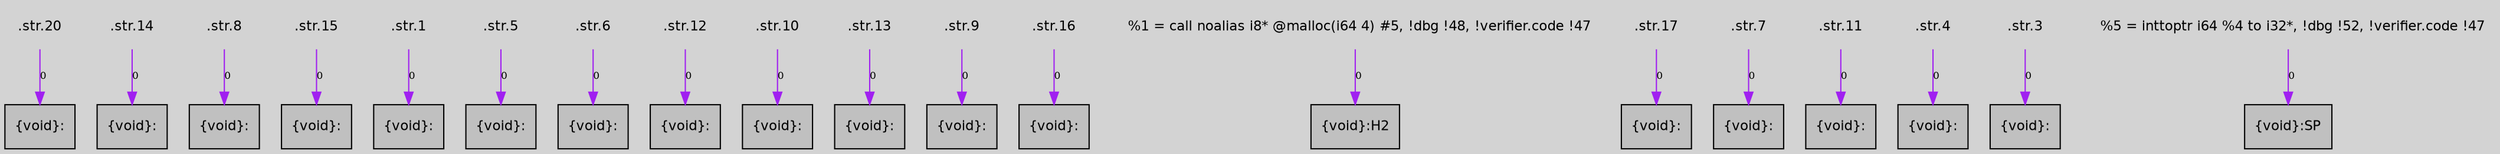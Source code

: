 digraph unnamed {
	graph [center=true, ratio=true, bgcolor=lightgray, fontname=Helvetica];
	node  [fontname=Helvetica, fontsize=11];

	Node0x1bfe380 [shape=record,fillcolor=gray, style=filled,label="{\{void\}:}"];
	Node0x1bff3d0 [shape=record,fillcolor=gray, style=filled,label="{\{void\}:}"];
	Node0x1bff5e0 [shape=record,fillcolor=gray, style=filled,label="{\{void\}:}"];
	Node0x1bff760 [shape=record,fillcolor=gray, style=filled,label="{\{void\}:}"];
	Node0x1bff530 [shape=record,fillcolor=gray, style=filled,label="{\{void\}:}"];
	Node0x1bff9d0 [shape=record,fillcolor=gray, style=filled,label="{\{void\}:}"];
	Node0x1bffb50 [shape=record,fillcolor=gray, style=filled,label="{\{void\}:}"];
	Node0x1bffcd0 [shape=record,fillcolor=gray, style=filled,label="{\{void\}:}"];
	Node0x1bffee0 [shape=record,fillcolor=gray, style=filled,label="{\{void\}:}"];
	Node0x1c00090 [shape=record,fillcolor=gray, style=filled,label="{\{void\}:}"];
	Node0x1c00240 [shape=record,fillcolor=gray, style=filled,label="{\{void\}:}"];
	Node0x1c003f0 [shape=record,fillcolor=gray, style=filled,label="{\{void\}:}"];
	Node0x1c01540 [shape=record,fillcolor=gray, style=filled,label="{\{void\}:H2}"];
	Node0x1c01720 [shape=record,fillcolor=gray, style=filled,label="{\{void\}:}"];
	Node0x1c018d0 [shape=record,fillcolor=gray, style=filled,label="{\{void\}:}"];
	Node0x1c01a80 [shape=record,fillcolor=gray, style=filled,label="{\{void\}:}"];
	Node0x1bffe30 [shape=record,fillcolor=gray, style=filled,label="{\{void\}:}"];
	Node0x1c02120 [shape=record,fillcolor=gray, style=filled,label="{\{void\}:}"];
	Node0x1c021f0 [shape=record,fillcolor=gray, style=filled,label="{\{void\}:SP}"];
	Node0x1a6eb48 [shape=plaintext, label =".str.20"];
	Node0x1a6eb48 -> Node0x1bfe380[arrowtail=tee,label="0",fontsize=8,color=purple];
	Node0x1a6e328 [shape=plaintext, label =".str.14"];
	Node0x1a6e328 -> Node0x1bff3d0[arrowtail=tee,label="0",fontsize=8,color=purple];
	Node0x1a6de88 [shape=plaintext, label =".str.8"];
	Node0x1a6de88 -> Node0x1bff5e0[arrowtail=tee,label="0",fontsize=8,color=purple];
	Node0x1a6e3a8 [shape=plaintext, label =".str.15"];
	Node0x1a6e3a8 -> Node0x1bff760[arrowtail=tee,label="0",fontsize=8,color=purple];
	Node0x1a6ada8 [shape=plaintext, label =".str.1"];
	Node0x1a6ada8 -> Node0x1bff530[arrowtail=tee,label="0",fontsize=8,color=purple];
	Node0x1a6b088 [shape=plaintext, label =".str.5"];
	Node0x1a6b088 -> Node0x1bff9d0[arrowtail=tee,label="0",fontsize=8,color=purple];
	Node0x1a6dbf8 [shape=plaintext, label =".str.6"];
	Node0x1a6dbf8 -> Node0x1bffb50[arrowtail=tee,label="0",fontsize=8,color=purple];
	Node0x1a6e228 [shape=plaintext, label =".str.12"];
	Node0x1a6e228 -> Node0x1bffcd0[arrowtail=tee,label="0",fontsize=8,color=purple];
	Node0x1a6df88 [shape=plaintext, label =".str.10"];
	Node0x1a6df88 -> Node0x1bffee0[arrowtail=tee,label="0",fontsize=8,color=purple];
	Node0x1a6e2a8 [shape=plaintext, label =".str.13"];
	Node0x1a6e2a8 -> Node0x1c00090[arrowtail=tee,label="0",fontsize=8,color=purple];
	Node0x1a6df08 [shape=plaintext, label =".str.9"];
	Node0x1a6df08 -> Node0x1c00240[arrowtail=tee,label="0",fontsize=8,color=purple];
	Node0x1a6e948 [shape=plaintext, label =".str.16"];
	Node0x1a6e948 -> Node0x1c003f0[arrowtail=tee,label="0",fontsize=8,color=purple];
	Node0x1a858d0 [shape=plaintext, label ="  %1 = call noalias i8* @malloc(i64 4) #5, !dbg !48, !verifier.code !47"];
	Node0x1a858d0 -> Node0x1c01540[arrowtail=tee,label="0",fontsize=8,color=purple];
	Node0x1a6e9c8 [shape=plaintext, label =".str.17"];
	Node0x1a6e9c8 -> Node0x1c01720[arrowtail=tee,label="0",fontsize=8,color=purple];
	Node0x1a6dc78 [shape=plaintext, label =".str.7"];
	Node0x1a6dc78 -> Node0x1c018d0[arrowtail=tee,label="0",fontsize=8,color=purple];
	Node0x1a6e008 [shape=plaintext, label =".str.11"];
	Node0x1a6e008 -> Node0x1c01a80[arrowtail=tee,label="0",fontsize=8,color=purple];
	Node0x1a69f88 [shape=plaintext, label =".str.4"];
	Node0x1a69f88 -> Node0x1bffe30[arrowtail=tee,label="0",fontsize=8,color=purple];
	Node0x1a6aea8 [shape=plaintext, label =".str.3"];
	Node0x1a6aea8 -> Node0x1c02120[arrowtail=tee,label="0",fontsize=8,color=purple];
	Node0x1a85d08 [shape=plaintext, label ="  %5 = inttoptr i64 %4 to i32*, !dbg !52, !verifier.code !47"];
	Node0x1a85d08 -> Node0x1c021f0[arrowtail=tee,label="0",fontsize=8,color=purple];
}
